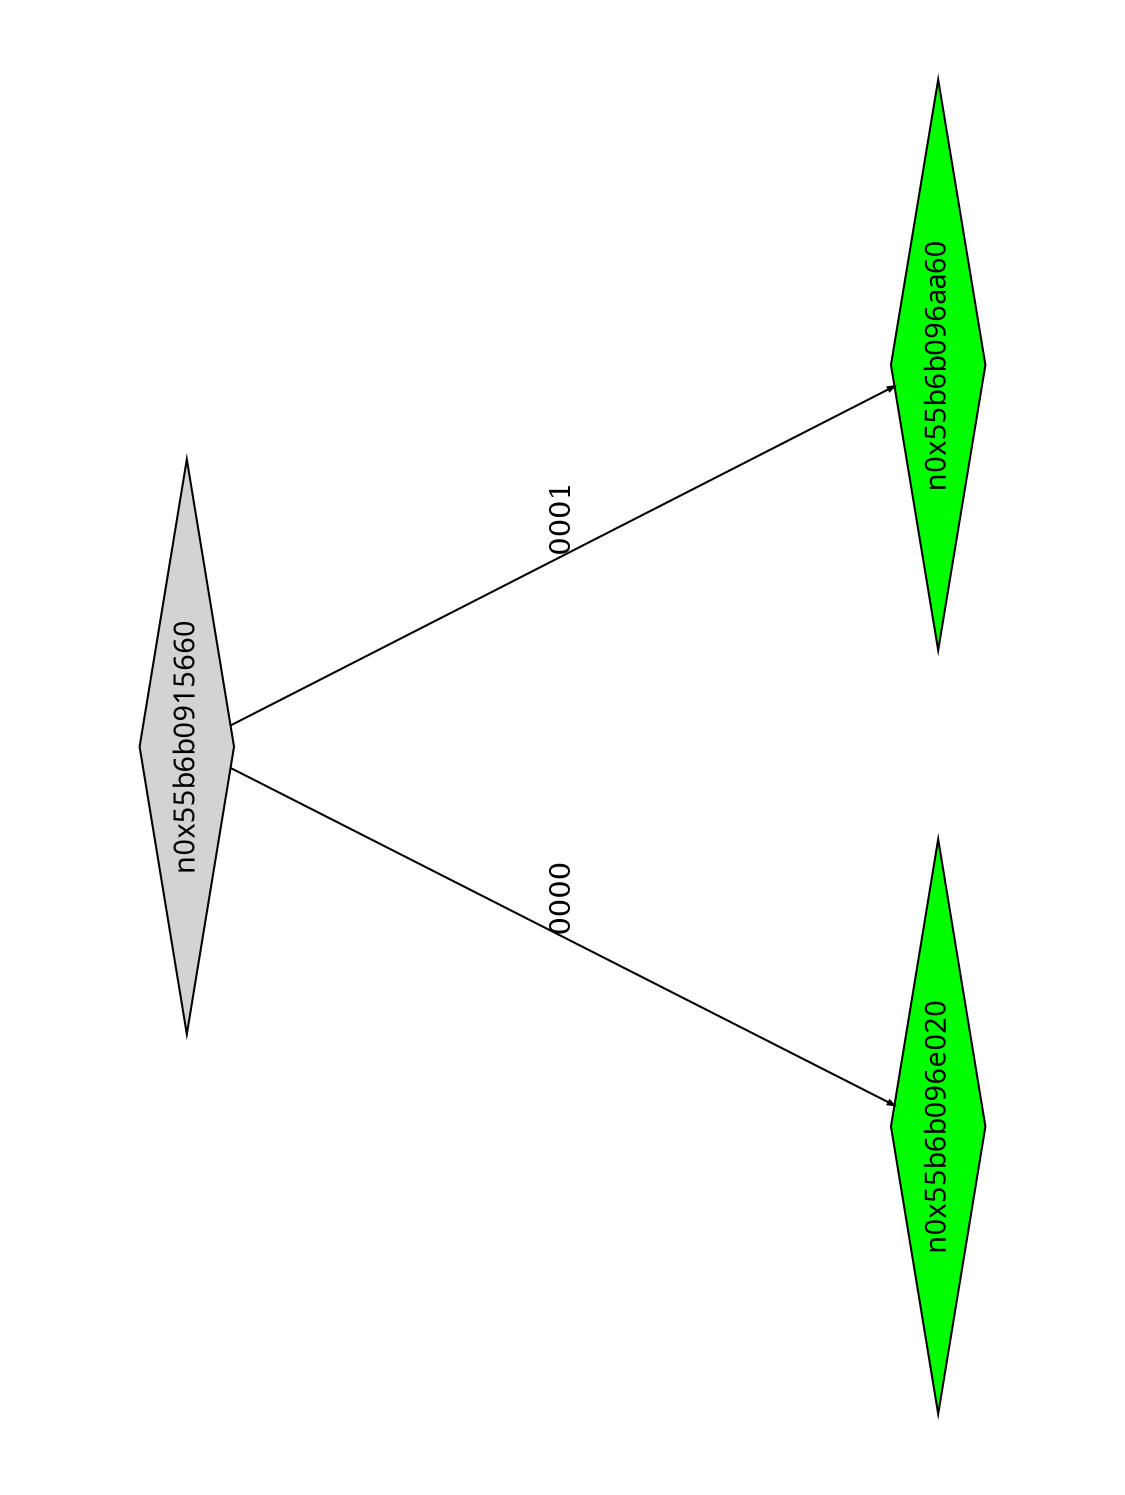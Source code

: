 digraph G {
	size="10,7.5";
	ratio=fill;
	rotate=90;
	center = "true";
	node [style="filled",width=.1,height=.1,fontname="Terminus"]
	edge [arrowsize=.3]
	n0x55b6b0915660 [shape=diamond];
	n0x55b6b0915660 -> n0x55b6b096e020 [label=0000];
	n0x55b6b0915660 -> n0x55b6b096aa60 [label=0001];
	n0x55b6b096aa60 [shape=diamond,fillcolor=green];
	n0x55b6b096e020 [shape=diamond,fillcolor=green];
}
